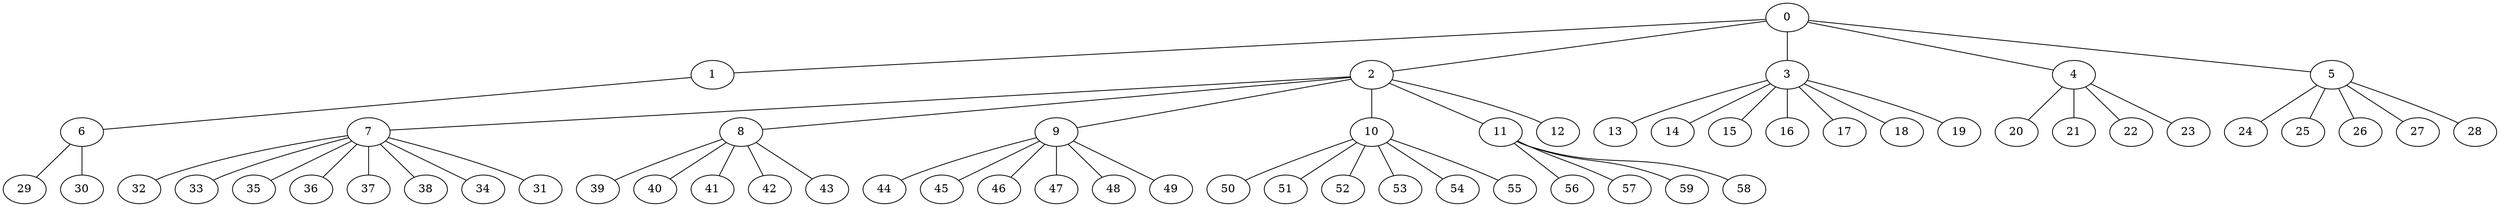 
graph graphname {
    0 -- 1
0 -- 2
0 -- 3
0 -- 4
0 -- 5
1 -- 6
2 -- 7
2 -- 8
2 -- 9
2 -- 10
2 -- 11
2 -- 12
3 -- 13
3 -- 14
3 -- 15
3 -- 16
3 -- 17
3 -- 18
3 -- 19
4 -- 20
4 -- 21
4 -- 22
4 -- 23
5 -- 24
5 -- 25
5 -- 26
5 -- 27
5 -- 28
6 -- 29
6 -- 30
7 -- 32
7 -- 33
7 -- 35
7 -- 36
7 -- 37
7 -- 38
7 -- 34
7 -- 31
8 -- 39
8 -- 40
8 -- 41
8 -- 42
8 -- 43
9 -- 44
9 -- 45
9 -- 46
9 -- 47
9 -- 48
9 -- 49
10 -- 50
10 -- 51
10 -- 52
10 -- 53
10 -- 54
10 -- 55
11 -- 56
11 -- 57
11 -- 59
11 -- 58

}
